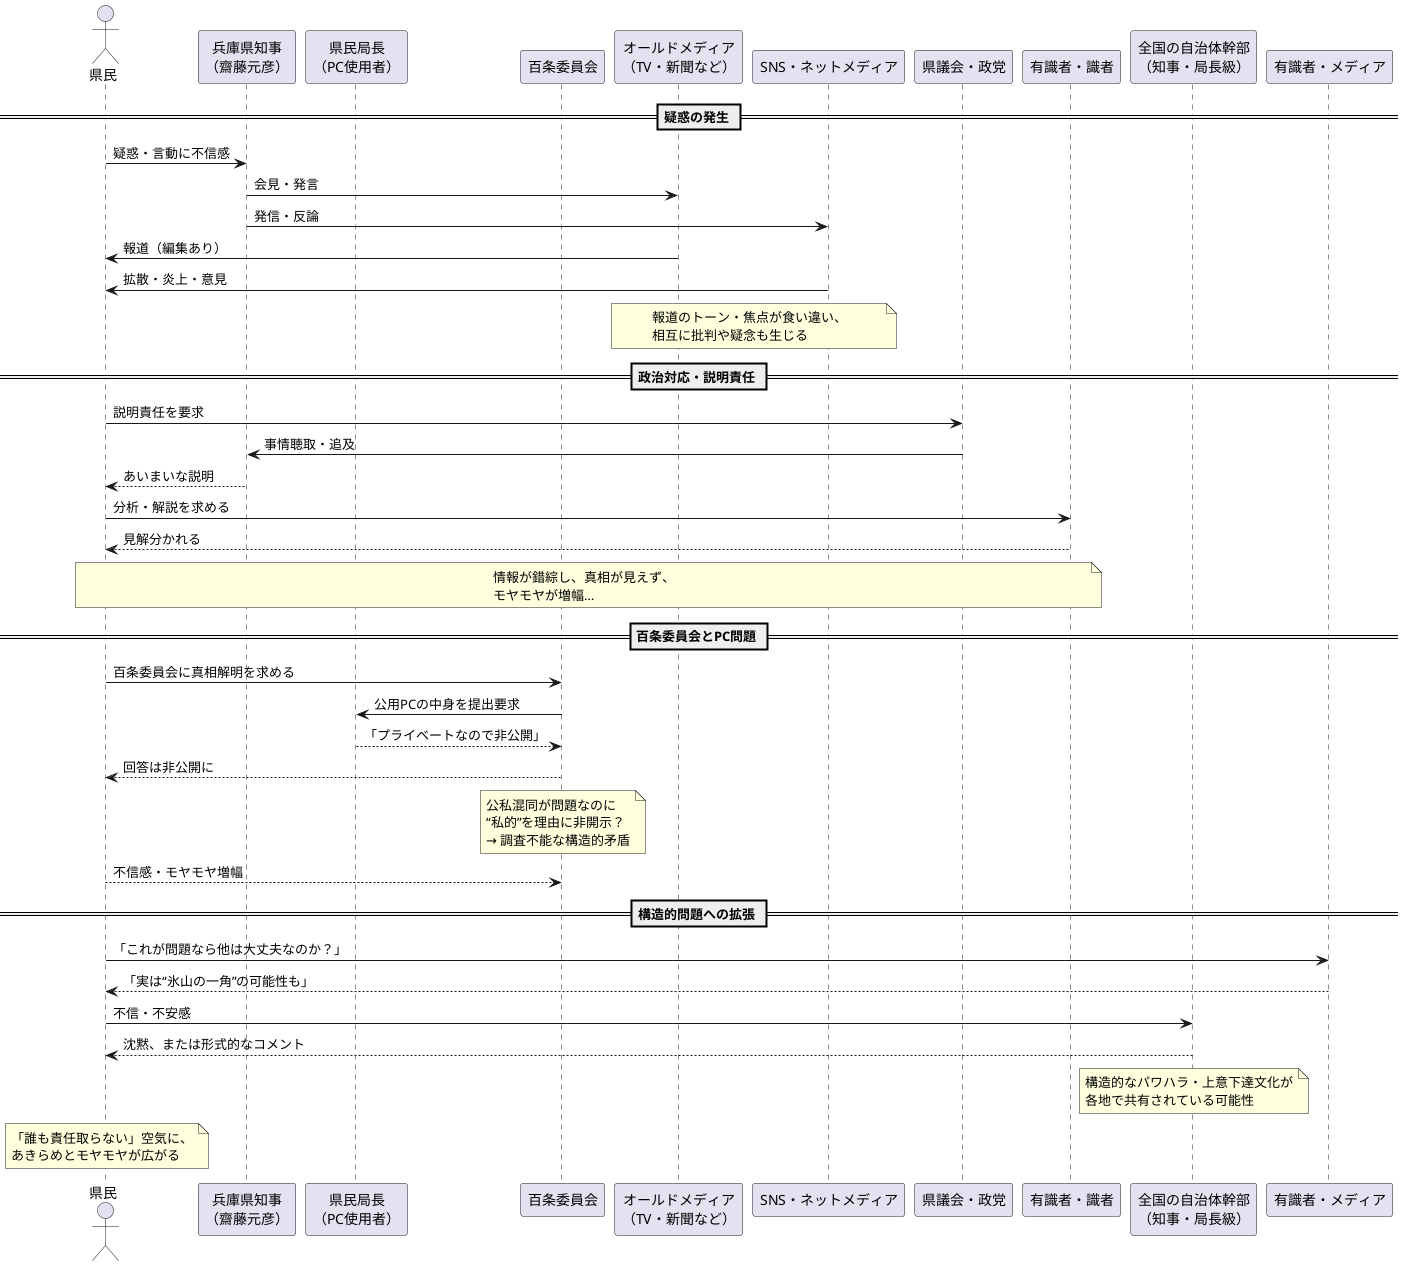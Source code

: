 @startuml
actor 県民 as Kenmin
participant "兵庫県知事\n（齋藤元彦）" as Chiji
participant "県民局長\n（PC使用者）" as Kyokuchou
participant "百条委員会" as Hyakujou
participant "オールドメディア\n（TV・新聞など）" as OldMedia
participant "SNS・ネットメディア" as SNS
participant "県議会・政党" as Seiji
participant "有識者・識者" as Yushikisha
participant "全国の自治体幹部\n（知事・局長級）" as ZenkokuKanchou
participant "有識者・メディア" as MediaExpert

== 疑惑の発生 ==
Kenmin -> Chiji : 疑惑・言動に不信感
Chiji -> OldMedia : 会見・発言
Chiji -> SNS : 発信・反論
OldMedia -> Kenmin : 報道（編集あり）
SNS -> Kenmin : 拡散・炎上・意見

note over OldMedia, SNS
報道のトーン・焦点が食い違い、
相互に批判や疑念も生じる
end note

== 政治対応・説明責任 ==
Kenmin -> Seiji : 説明責任を要求
Seiji -> Chiji : 事情聴取・追及
Chiji --> Kenmin : あいまいな説明

Kenmin -> Yushikisha : 分析・解説を求める
Yushikisha --> Kenmin : 見解分かれる

note over Kenmin, Yushikisha
情報が錯綜し、真相が見えず、
モヤモヤが増幅…
end note

== 百条委員会とPC問題 ==
Kenmin -> Hyakujou : 百条委員会に真相解明を求める
Hyakujou -> Kyokuchou : 公用PCの中身を提出要求
Kyokuchou --> Hyakujou : 「プライベートなので非公開」
Hyakujou --> Kenmin : 回答は非公開に

note over Hyakujou
公私混同が問題なのに
“私的”を理由に非開示？
→ 調査不能な構造的矛盾
end note

Kenmin --> Hyakujou : 不信感・モヤモヤ増幅

== 構造的問題への拡張 ==
Kenmin -> MediaExpert : 「これが問題なら他は大丈夫なのか？」
MediaExpert --> Kenmin : 「実は“氷山の一角”の可能性も」

Kenmin -> ZenkokuKanchou : 不信・不安感
ZenkokuKanchou --> Kenmin : 沈黙、または形式的なコメント

note over ZenkokuKanchou
構造的なパワハラ・上意下達文化が
各地で共有されている可能性
end note

note over Kenmin
「誰も責任取らない」空気に、
あきらめとモヤモヤが広がる
end note
@enduml